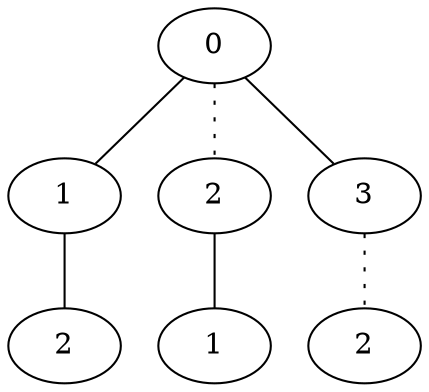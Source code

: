 graph {
a0[label=0];
a1[label=1];
a2[label=2];
a3[label=2];
a4[label=1];
a5[label=3];
a6[label=2];
a0 -- a1;
a0 -- a3 [style=dotted];
a0 -- a5;
a1 -- a2;
a3 -- a4;
a5 -- a6 [style=dotted];
}
